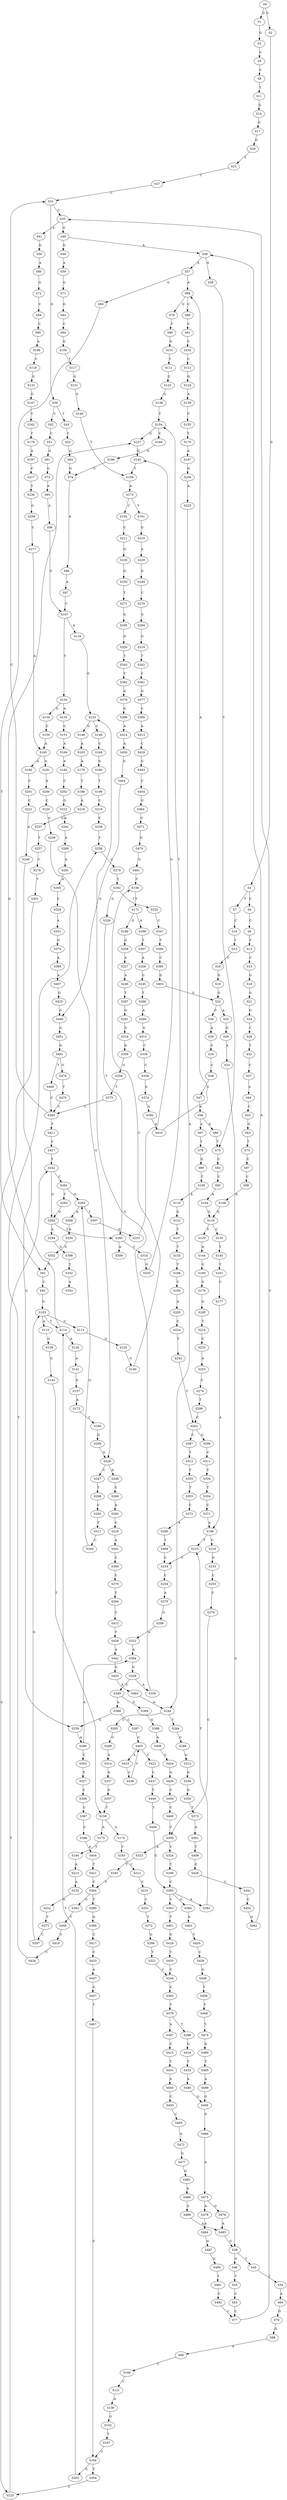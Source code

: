 strict digraph  {
	S0 -> S1 [ label = G ];
	S0 -> S2 [ label = C ];
	S1 -> S3 [ label = G ];
	S2 -> S4 [ label = G ];
	S3 -> S5 [ label = C ];
	S4 -> S6 [ label = C ];
	S4 -> S7 [ label = T ];
	S5 -> S8 [ label = C ];
	S6 -> S9 [ label = C ];
	S7 -> S10 [ label = C ];
	S8 -> S11 [ label = T ];
	S9 -> S12 [ label = T ];
	S10 -> S13 [ label = T ];
	S11 -> S14 [ label = G ];
	S12 -> S15 [ label = C ];
	S13 -> S16 [ label = C ];
	S14 -> S17 [ label = G ];
	S15 -> S18 [ label = G ];
	S16 -> S19 [ label = G ];
	S17 -> S20 [ label = G ];
	S18 -> S21 [ label = G ];
	S19 -> S22 [ label = G ];
	S20 -> S23 [ label = T ];
	S21 -> S24 [ label = G ];
	S22 -> S25 [ label = A ];
	S22 -> S26 [ label = C ];
	S23 -> S27 [ label = C ];
	S24 -> S28 [ label = C ];
	S25 -> S29 [ label = G ];
	S26 -> S30 [ label = A ];
	S27 -> S31 [ label = C ];
	S28 -> S32 [ label = T ];
	S29 -> S33 [ label = A ];
	S30 -> S34 [ label = C ];
	S31 -> S35 [ label = C ];
	S31 -> S36 [ label = G ];
	S32 -> S37 [ label = C ];
	S33 -> S38 [ label = G ];
	S34 -> S39 [ label = C ];
	S35 -> S40 [ label = G ];
	S35 -> S41 [ label = A ];
	S36 -> S42 [ label = C ];
	S36 -> S43 [ label = T ];
	S37 -> S44 [ label = A ];
	S38 -> S45 [ label = T ];
	S38 -> S46 [ label = G ];
	S39 -> S47 [ label = G ];
	S40 -> S48 [ label = A ];
	S40 -> S49 [ label = G ];
	S41 -> S50 [ label = G ];
	S42 -> S51 [ label = C ];
	S43 -> S52 [ label = C ];
	S44 -> S53 [ label = C ];
	S45 -> S54 [ label = C ];
	S46 -> S55 [ label = T ];
	S47 -> S56 [ label = A ];
	S48 -> S57 [ label = A ];
	S48 -> S58 [ label = G ];
	S49 -> S59 [ label = A ];
	S50 -> S60 [ label = A ];
	S51 -> S61 [ label = G ];
	S52 -> S62 [ label = G ];
	S53 -> S63 [ label = G ];
	S54 -> S64 [ label = A ];
	S55 -> S65 [ label = C ];
	S56 -> S66 [ label = G ];
	S56 -> S67 [ label = A ];
	S57 -> S68 [ label = A ];
	S57 -> S69 [ label = G ];
	S58 -> S70 [ label = T ];
	S59 -> S71 [ label = G ];
	S60 -> S72 [ label = G ];
	S61 -> S73 [ label = G ];
	S62 -> S74 [ label = G ];
	S63 -> S75 [ label = T ];
	S64 -> S76 [ label = G ];
	S65 -> S77 [ label = C ];
	S66 -> S70 [ label = T ];
	S67 -> S78 [ label = T ];
	S68 -> S79 [ label = G ];
	S68 -> S80 [ label = C ];
	S69 -> S81 [ label = T ];
	S70 -> S82 [ label = C ];
	S71 -> S83 [ label = G ];
	S72 -> S84 [ label = C ];
	S73 -> S85 [ label = A ];
	S74 -> S86 [ label = A ];
	S75 -> S87 [ label = C ];
	S76 -> S88 [ label = G ];
	S77 -> S35 [ label = C ];
	S78 -> S89 [ label = G ];
	S79 -> S90 [ label = T ];
	S80 -> S91 [ label = C ];
	S81 -> S92 [ label = C ];
	S82 -> S93 [ label = C ];
	S83 -> S94 [ label = C ];
	S84 -> S95 [ label = C ];
	S85 -> S96 [ label = A ];
	S86 -> S97 [ label = A ];
	S87 -> S98 [ label = C ];
	S88 -> S99 [ label = A ];
	S89 -> S100 [ label = T ];
	S90 -> S101 [ label = G ];
	S91 -> S102 [ label = C ];
	S92 -> S103 [ label = G ];
	S93 -> S104 [ label = A ];
	S94 -> S105 [ label = G ];
	S95 -> S106 [ label = A ];
	S96 -> S107 [ label = C ];
	S97 -> S107 [ label = C ];
	S98 -> S108 [ label = A ];
	S99 -> S109 [ label = C ];
	S100 -> S110 [ label = A ];
	S101 -> S111 [ label = T ];
	S102 -> S112 [ label = C ];
	S103 -> S113 [ label = C ];
	S103 -> S114 [ label = T ];
	S103 -> S115 [ label = A ];
	S104 -> S116 [ label = G ];
	S105 -> S117 [ label = T ];
	S106 -> S118 [ label = C ];
	S107 -> S119 [ label = A ];
	S107 -> S120 [ label = T ];
	S108 -> S116 [ label = G ];
	S109 -> S121 [ label = C ];
	S110 -> S122 [ label = G ];
	S111 -> S123 [ label = C ];
	S112 -> S124 [ label = G ];
	S113 -> S125 [ label = G ];
	S114 -> S126 [ label = A ];
	S114 -> S127 [ label = G ];
	S115 -> S128 [ label = G ];
	S116 -> S129 [ label = T ];
	S116 -> S130 [ label = C ];
	S117 -> S131 [ label = G ];
	S118 -> S132 [ label = G ];
	S119 -> S133 [ label = G ];
	S120 -> S134 [ label = G ];
	S120 -> S135 [ label = A ];
	S121 -> S136 [ label = A ];
	S122 -> S137 [ label = T ];
	S123 -> S138 [ label = G ];
	S124 -> S139 [ label = A ];
	S125 -> S140 [ label = G ];
	S126 -> S141 [ label = A ];
	S127 -> S142 [ label = G ];
	S128 -> S143 [ label = G ];
	S129 -> S144 [ label = A ];
	S130 -> S145 [ label = T ];
	S131 -> S146 [ label = G ];
	S132 -> S147 [ label = G ];
	S133 -> S148 [ label = G ];
	S133 -> S149 [ label = C ];
	S134 -> S150 [ label = C ];
	S135 -> S151 [ label = C ];
	S136 -> S152 [ label = G ];
	S137 -> S153 [ label = T ];
	S138 -> S154 [ label = T ];
	S139 -> S155 [ label = C ];
	S140 -> S156 [ label = C ];
	S141 -> S157 [ label = G ];
	S142 -> S158 [ label = T ];
	S143 -> S159 [ label = T ];
	S144 -> S160 [ label = G ];
	S145 -> S161 [ label = T ];
	S146 -> S158 [ label = T ];
	S147 -> S162 [ label = T ];
	S148 -> S163 [ label = A ];
	S149 -> S164 [ label = C ];
	S150 -> S165 [ label = A ];
	S151 -> S166 [ label = A ];
	S152 -> S167 [ label = T ];
	S153 -> S168 [ label = T ];
	S154 -> S169 [ label = C ];
	S154 -> S127 [ label = G ];
	S155 -> S170 [ label = T ];
	S156 -> S171 [ label = T ];
	S157 -> S172 [ label = A ];
	S158 -> S173 [ label = A ];
	S159 -> S174 [ label = G ];
	S159 -> S175 [ label = A ];
	S160 -> S176 [ label = G ];
	S161 -> S177 [ label = C ];
	S162 -> S178 [ label = T ];
	S163 -> S179 [ label = A ];
	S164 -> S180 [ label = G ];
	S165 -> S181 [ label = G ];
	S165 -> S182 [ label = A ];
	S166 -> S183 [ label = A ];
	S167 -> S184 [ label = C ];
	S168 -> S185 [ label = C ];
	S169 -> S186 [ label = G ];
	S170 -> S187 [ label = A ];
	S171 -> S188 [ label = A ];
	S171 -> S189 [ label = G ];
	S172 -> S190 [ label = C ];
	S173 -> S191 [ label = T ];
	S173 -> S192 [ label = C ];
	S174 -> S193 [ label = T ];
	S175 -> S194 [ label = T ];
	S176 -> S195 [ label = G ];
	S177 -> S196 [ label = A ];
	S178 -> S197 [ label = A ];
	S179 -> S198 [ label = T ];
	S180 -> S199 [ label = T ];
	S181 -> S200 [ label = A ];
	S182 -> S201 [ label = C ];
	S183 -> S202 [ label = C ];
	S184 -> S203 [ label = G ];
	S184 -> S204 [ label = T ];
	S185 -> S205 [ label = A ];
	S186 -> S74 [ label = G ];
	S187 -> S206 [ label = G ];
	S188 -> S207 [ label = T ];
	S189 -> S208 [ label = G ];
	S190 -> S209 [ label = G ];
	S191 -> S210 [ label = G ];
	S192 -> S211 [ label = C ];
	S193 -> S212 [ label = C ];
	S194 -> S213 [ label = A ];
	S195 -> S214 [ label = T ];
	S196 -> S215 [ label = T ];
	S196 -> S216 [ label = C ];
	S197 -> S217 [ label = C ];
	S198 -> S218 [ label = A ];
	S199 -> S219 [ label = C ];
	S200 -> S220 [ label = C ];
	S201 -> S221 [ label = C ];
	S202 -> S222 [ label = G ];
	S203 -> S114 [ label = T ];
	S204 -> S223 [ label = C ];
	S205 -> S224 [ label = C ];
	S206 -> S225 [ label = A ];
	S207 -> S226 [ label = A ];
	S208 -> S227 [ label = A ];
	S209 -> S228 [ label = G ];
	S210 -> S229 [ label = A ];
	S211 -> S230 [ label = G ];
	S212 -> S231 [ label = C ];
	S213 -> S232 [ label = A ];
	S214 -> S233 [ label = C ];
	S215 -> S234 [ label = C ];
	S216 -> S235 [ label = G ];
	S217 -> S236 [ label = T ];
	S218 -> S237 [ label = G ];
	S219 -> S238 [ label = C ];
	S220 -> S239 [ label = G ];
	S221 -> S240 [ label = A ];
	S222 -> S241 [ label = A ];
	S223 -> S242 [ label = T ];
	S224 -> S243 [ label = T ];
	S225 -> S244 [ label = A ];
	S226 -> S245 [ label = G ];
	S227 -> S246 [ label = A ];
	S228 -> S247 [ label = C ];
	S228 -> S248 [ label = A ];
	S229 -> S249 [ label = G ];
	S230 -> S250 [ label = G ];
	S231 -> S251 [ label = C ];
	S232 -> S252 [ label = G ];
	S233 -> S253 [ label = A ];
	S234 -> S254 [ label = C ];
	S235 -> S255 [ label = C ];
	S236 -> S256 [ label = G ];
	S237 -> S257 [ label = T ];
	S238 -> S258 [ label = T ];
	S239 -> S228 [ label = G ];
	S240 -> S259 [ label = G ];
	S241 -> S260 [ label = A ];
	S242 -> S261 [ label = C ];
	S242 -> S262 [ label = G ];
	S243 -> S263 [ label = C ];
	S244 -> S264 [ label = T ];
	S244 -> S265 [ label = C ];
	S245 -> S266 [ label = T ];
	S246 -> S267 [ label = T ];
	S247 -> S268 [ label = T ];
	S248 -> S269 [ label = C ];
	S249 -> S270 [ label = C ];
	S250 -> S271 [ label = T ];
	S251 -> S272 [ label = T ];
	S252 -> S273 [ label = T ];
	S253 -> S274 [ label = C ];
	S254 -> S275 [ label = A ];
	S255 -> S276 [ label = C ];
	S256 -> S277 [ label = C ];
	S257 -> S278 [ label = C ];
	S258 -> S279 [ label = C ];
	S259 -> S280 [ label = A ];
	S260 -> S281 [ label = A ];
	S261 -> S282 [ label = T ];
	S261 -> S283 [ label = G ];
	S262 -> S284 [ label = A ];
	S262 -> S285 [ label = T ];
	S263 -> S286 [ label = G ];
	S263 -> S287 [ label = C ];
	S264 -> S288 [ label = C ];
	S265 -> S289 [ label = G ];
	S266 -> S290 [ label = A ];
	S267 -> S291 [ label = G ];
	S268 -> S292 [ label = C ];
	S269 -> S293 [ label = A ];
	S270 -> S294 [ label = G ];
	S271 -> S295 [ label = G ];
	S272 -> S296 [ label = G ];
	S273 -> S297 [ label = C ];
	S274 -> S298 [ label = T ];
	S275 -> S299 [ label = G ];
	S276 -> S300 [ label = C ];
	S277 -> S165 [ label = A ];
	S278 -> S301 [ label = T ];
	S279 -> S302 [ label = T ];
	S280 -> S303 [ label = C ];
	S280 -> S304 [ label = A ];
	S281 -> S305 [ label = A ];
	S282 -> S262 [ label = G ];
	S283 -> S306 [ label = A ];
	S283 -> S307 [ label = T ];
	S284 -> S308 [ label = G ];
	S285 -> S309 [ label = A ];
	S285 -> S310 [ label = C ];
	S286 -> S311 [ label = C ];
	S287 -> S312 [ label = T ];
	S288 -> S313 [ label = G ];
	S289 -> S314 [ label = A ];
	S290 -> S315 [ label = G ];
	S291 -> S316 [ label = G ];
	S292 -> S317 [ label = T ];
	S293 -> S318 [ label = C ];
	S294 -> S319 [ label = G ];
	S295 -> S320 [ label = G ];
	S296 -> S321 [ label = T ];
	S297 -> S103 [ label = G ];
	S298 -> S263 [ label = C ];
	S299 -> S322 [ label = A ];
	S300 -> S323 [ label = A ];
	S300 -> S324 [ label = T ];
	S301 -> S223 [ label = C ];
	S302 -> S325 [ label = T ];
	S302 -> S326 [ label = G ];
	S303 -> S327 [ label = T ];
	S304 -> S328 [ label = C ];
	S305 -> S329 [ label = C ];
	S306 -> S330 [ label = A ];
	S307 -> S331 [ label = G ];
	S308 -> S332 [ label = T ];
	S310 -> S333 [ label = G ];
	S311 -> S334 [ label = T ];
	S312 -> S335 [ label = T ];
	S313 -> S336 [ label = G ];
	S314 -> S337 [ label = G ];
	S315 -> S338 [ label = C ];
	S316 -> S339 [ label = G ];
	S317 -> S340 [ label = C ];
	S318 -> S341 [ label = A ];
	S319 -> S342 [ label = T ];
	S320 -> S343 [ label = T ];
	S321 -> S344 [ label = C ];
	S322 -> S304 [ label = A ];
	S323 -> S345 [ label = T ];
	S324 -> S346 [ label = T ];
	S325 -> S347 [ label = C ];
	S326 -> S285 [ label = T ];
	S327 -> S348 [ label = C ];
	S328 -> S349 [ label = C ];
	S328 -> S350 [ label = A ];
	S329 -> S351 [ label = A ];
	S330 -> S352 [ label = G ];
	S331 -> S142 [ label = G ];
	S332 -> S353 [ label = A ];
	S333 -> S154 [ label = T ];
	S334 -> S354 [ label = T ];
	S335 -> S355 [ label = T ];
	S336 -> S356 [ label = G ];
	S337 -> S357 [ label = G ];
	S338 -> S358 [ label = C ];
	S339 -> S359 [ label = G ];
	S340 -> S283 [ label = G ];
	S341 -> S360 [ label = C ];
	S342 -> S361 [ label = C ];
	S343 -> S362 [ label = T ];
	S344 -> S363 [ label = C ];
	S345 -> S364 [ label = C ];
	S346 -> S365 [ label = C ];
	S347 -> S366 [ label = T ];
	S348 -> S367 [ label = C ];
	S349 -> S368 [ label = A ];
	S349 -> S369 [ label = G ];
	S350 -> S133 [ label = G ];
	S351 -> S370 [ label = G ];
	S352 -> S81 [ label = T ];
	S354 -> S371 [ label = C ];
	S355 -> S372 [ label = C ];
	S356 -> S373 [ label = T ];
	S357 -> S159 [ label = T ];
	S358 -> S374 [ label = G ];
	S359 -> S375 [ label = T ];
	S360 -> S376 [ label = C ];
	S361 -> S377 [ label = G ];
	S362 -> S378 [ label = A ];
	S363 -> S379 [ label = T ];
	S364 -> S380 [ label = T ];
	S364 -> S381 [ label = G ];
	S365 -> S382 [ label = A ];
	S365 -> S383 [ label = C ];
	S365 -> S384 [ label = G ];
	S366 -> S385 [ label = C ];
	S367 -> S386 [ label = C ];
	S368 -> S259 [ label = G ];
	S368 -> S387 [ label = C ];
	S369 -> S388 [ label = G ];
	S370 -> S389 [ label = A ];
	S371 -> S196 [ label = A ];
	S372 -> S390 [ label = A ];
	S373 -> S391 [ label = A ];
	S374 -> S392 [ label = A ];
	S375 -> S393 [ label = C ];
	S376 -> S394 [ label = T ];
	S377 -> S395 [ label = C ];
	S378 -> S396 [ label = G ];
	S379 -> S397 [ label = A ];
	S379 -> S398 [ label = T ];
	S380 -> S399 [ label = G ];
	S381 -> S400 [ label = T ];
	S382 -> S215 [ label = T ];
	S383 -> S401 [ label = T ];
	S384 -> S402 [ label = A ];
	S385 -> S403 [ label = G ];
	S386 -> S404 [ label = A ];
	S387 -> S405 [ label = C ];
	S388 -> S406 [ label = A ];
	S389 -> S407 [ label = A ];
	S390 -> S408 [ label = T ];
	S391 -> S409 [ label = T ];
	S392 -> S410 [ label = A ];
	S393 -> S31 [ label = C ];
	S393 -> S411 [ label = T ];
	S394 -> S412 [ label = C ];
	S395 -> S413 [ label = A ];
	S396 -> S414 [ label = A ];
	S397 -> S415 [ label = C ];
	S398 -> S416 [ label = G ];
	S399 -> S417 [ label = C ];
	S400 -> S418 [ label = C ];
	S401 -> S419 [ label = G ];
	S402 -> S420 [ label = T ];
	S403 -> S22 [ label = G ];
	S404 -> S421 [ label = T ];
	S405 -> S422 [ label = C ];
	S405 -> S423 [ label = A ];
	S406 -> S424 [ label = C ];
	S407 -> S425 [ label = G ];
	S408 -> S234 [ label = C ];
	S409 -> S426 [ label = C ];
	S410 -> S68 [ label = A ];
	S411 -> S427 [ label = C ];
	S412 -> S428 [ label = T ];
	S413 -> S429 [ label = C ];
	S414 -> S430 [ label = A ];
	S415 -> S431 [ label = T ];
	S416 -> S432 [ label = T ];
	S417 -> S433 [ label = C ];
	S418 -> S434 [ label = C ];
	S419 -> S435 [ label = T ];
	S420 -> S436 [ label = C ];
	S421 -> S364 [ label = C ];
	S422 -> S437 [ label = C ];
	S423 -> S438 [ label = C ];
	S424 -> S439 [ label = G ];
	S425 -> S440 [ label = G ];
	S426 -> S441 [ label = C ];
	S427 -> S242 [ label = T ];
	S428 -> S442 [ label = A ];
	S429 -> S443 [ label = G ];
	S430 -> S444 [ label = G ];
	S431 -> S445 [ label = A ];
	S432 -> S446 [ label = A ];
	S433 -> S447 [ label = A ];
	S434 -> S258 [ label = T ];
	S435 -> S344 [ label = C ];
	S436 -> S448 [ label = G ];
	S437 -> S449 [ label = T ];
	S438 -> S405 [ label = C ];
	S439 -> S450 [ label = C ];
	S440 -> S451 [ label = G ];
	S441 -> S452 [ label = C ];
	S442 -> S453 [ label = G ];
	S443 -> S454 [ label = C ];
	S444 -> S440 [ label = G ];
	S445 -> S455 [ label = C ];
	S446 -> S456 [ label = G ];
	S447 -> S457 [ label = G ];
	S448 -> S458 [ label = T ];
	S449 -> S459 [ label = T ];
	S450 -> S460 [ label = C ];
	S451 -> S461 [ label = G ];
	S452 -> S462 [ label = G ];
	S453 -> S463 [ label = A ];
	S454 -> S464 [ label = G ];
	S455 -> S465 [ label = C ];
	S456 -> S466 [ label = G ];
	S457 -> S467 [ label = T ];
	S458 -> S468 [ label = T ];
	S459 -> S365 [ label = C ];
	S460 -> S300 [ label = C ];
	S461 -> S469 [ label = T ];
	S461 -> S470 [ label = G ];
	S462 -> S48 [ label = A ];
	S463 -> S244 [ label = A ];
	S464 -> S471 [ label = C ];
	S465 -> S472 [ label = A ];
	S466 -> S473 [ label = A ];
	S467 -> S184 [ label = C ];
	S468 -> S474 [ label = T ];
	S469 -> S393 [ label = C ];
	S470 -> S475 [ label = T ];
	S471 -> S476 [ label = G ];
	S472 -> S477 [ label = G ];
	S473 -> S478 [ label = G ];
	S473 -> S479 [ label = A ];
	S474 -> S480 [ label = G ];
	S475 -> S393 [ label = C ];
	S476 -> S481 [ label = G ];
	S477 -> S482 [ label = G ];
	S478 -> S483 [ label = A ];
	S479 -> S484 [ label = A ];
	S480 -> S485 [ label = T ];
	S481 -> S156 [ label = C ];
	S482 -> S486 [ label = A ];
	S483 -> S38 [ label = G ];
	S484 -> S487 [ label = G ];
	S485 -> S488 [ label = A ];
	S486 -> S489 [ label = G ];
	S487 -> S490 [ label = G ];
	S488 -> S456 [ label = G ];
	S489 -> S483 [ label = A ];
	S490 -> S491 [ label = T ];
	S491 -> S492 [ label = C ];
	S492 -> S77 [ label = C ];
}
